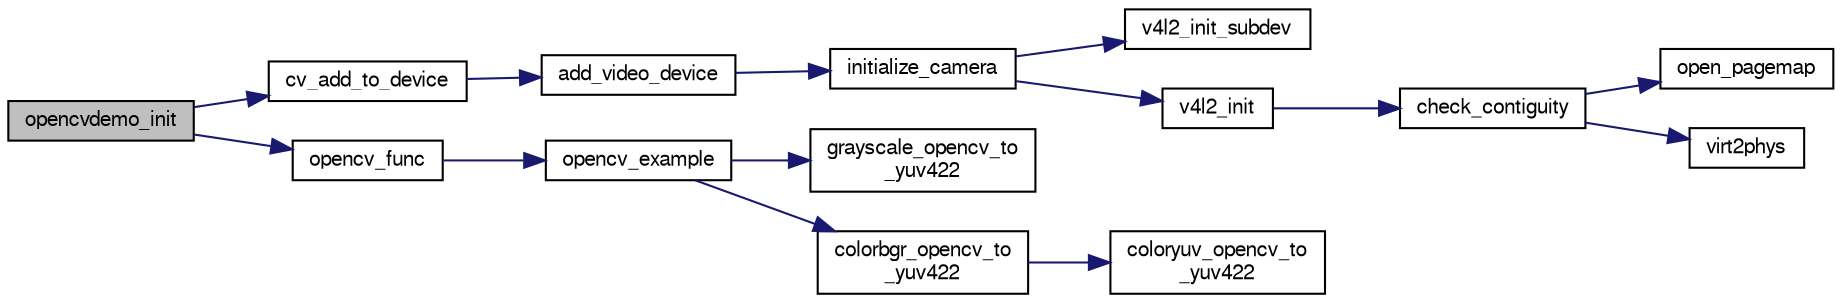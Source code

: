 digraph "opencvdemo_init"
{
  edge [fontname="FreeSans",fontsize="10",labelfontname="FreeSans",labelfontsize="10"];
  node [fontname="FreeSans",fontsize="10",shape=record];
  rankdir="LR";
  Node1 [label="opencvdemo_init",height=0.2,width=0.4,color="black", fillcolor="grey75", style="filled", fontcolor="black"];
  Node1 -> Node2 [color="midnightblue",fontsize="10",style="solid",fontname="FreeSans"];
  Node2 [label="cv_add_to_device",height=0.2,width=0.4,color="black", fillcolor="white", style="filled",URL="$cv_8c.html#a27c5a4c16f124cdc564d637fcc733b97"];
  Node2 -> Node3 [color="midnightblue",fontsize="10",style="solid",fontname="FreeSans"];
  Node3 [label="add_video_device",height=0.2,width=0.4,color="black", fillcolor="white", style="filled",URL="$cv_8h.html#a9e0afd727457cecc0e207aa03c4d48a5",tooltip="Keep track of video devices added by modules. "];
  Node3 -> Node4 [color="midnightblue",fontsize="10",style="solid",fontname="FreeSans"];
  Node4 [label="initialize_camera",height=0.2,width=0.4,color="black", fillcolor="white", style="filled",URL="$video__thread_8c.html#acc71ed66abdc3fa0cecd95cc408c670e"];
  Node4 -> Node5 [color="midnightblue",fontsize="10",style="solid",fontname="FreeSans"];
  Node5 [label="v4l2_init_subdev",height=0.2,width=0.4,color="black", fillcolor="white", style="filled",URL="$v4l2_8c.html#a3798643b3e99cd32ef724fc928d92e51",tooltip="Initialize a V4L2 subdevice. "];
  Node4 -> Node6 [color="midnightblue",fontsize="10",style="solid",fontname="FreeSans"];
  Node6 [label="v4l2_init",height=0.2,width=0.4,color="black", fillcolor="white", style="filled",URL="$v4l2_8c.html#a1f683e79a4639d4e189f059f6c4ae268",tooltip="Initialize a V4L2(Video for Linux 2) device. "];
  Node6 -> Node7 [color="midnightblue",fontsize="10",style="solid",fontname="FreeSans"];
  Node7 [label="check_contiguity",height=0.2,width=0.4,color="black", fillcolor="white", style="filled",URL="$virt2phys_8c.html#ac0b66a5b5e335c413a78b5e9f677ba83"];
  Node7 -> Node8 [color="midnightblue",fontsize="10",style="solid",fontname="FreeSans"];
  Node8 [label="open_pagemap",height=0.2,width=0.4,color="black", fillcolor="white", style="filled",URL="$virt2phys_8c.html#ac4c8df40f3a8bc1086f2637b1c78b101"];
  Node7 -> Node9 [color="midnightblue",fontsize="10",style="solid",fontname="FreeSans"];
  Node9 [label="virt2phys",height=0.2,width=0.4,color="black", fillcolor="white", style="filled",URL="$virt2phys_8c.html#a4c9379905f0c688e828e6e1a23d18153"];
  Node1 -> Node10 [color="midnightblue",fontsize="10",style="solid",fontname="FreeSans"];
  Node10 [label="opencv_func",height=0.2,width=0.4,color="black", fillcolor="white", style="filled",URL="$cv__opencvdemo_8c.html#a8784b3fc20a615728bcc08abbad1d215"];
  Node10 -> Node11 [color="midnightblue",fontsize="10",style="solid",fontname="FreeSans"];
  Node11 [label="opencv_example",height=0.2,width=0.4,color="black", fillcolor="white", style="filled",URL="$opencv__example_8cpp.html#a6e9d13abcf561943ebba60b0b5f43565"];
  Node11 -> Node12 [color="midnightblue",fontsize="10",style="solid",fontname="FreeSans"];
  Node12 [label="grayscale_opencv_to\l_yuv422",height=0.2,width=0.4,color="black", fillcolor="white", style="filled",URL="$opencv__image__functions_8cpp.html#a3b1bde1283e632b2503c36a52a77af53"];
  Node11 -> Node13 [color="midnightblue",fontsize="10",style="solid",fontname="FreeSans"];
  Node13 [label="colorbgr_opencv_to\l_yuv422",height=0.2,width=0.4,color="black", fillcolor="white", style="filled",URL="$opencv__image__functions_8cpp.html#af4d0f0682c7323109f7cc2f1d8c1615b"];
  Node13 -> Node14 [color="midnightblue",fontsize="10",style="solid",fontname="FreeSans"];
  Node14 [label="coloryuv_opencv_to\l_yuv422",height=0.2,width=0.4,color="black", fillcolor="white", style="filled",URL="$opencv__image__functions_8cpp.html#a003b51cf5281baaf8d7ffdf532d2526a"];
}
